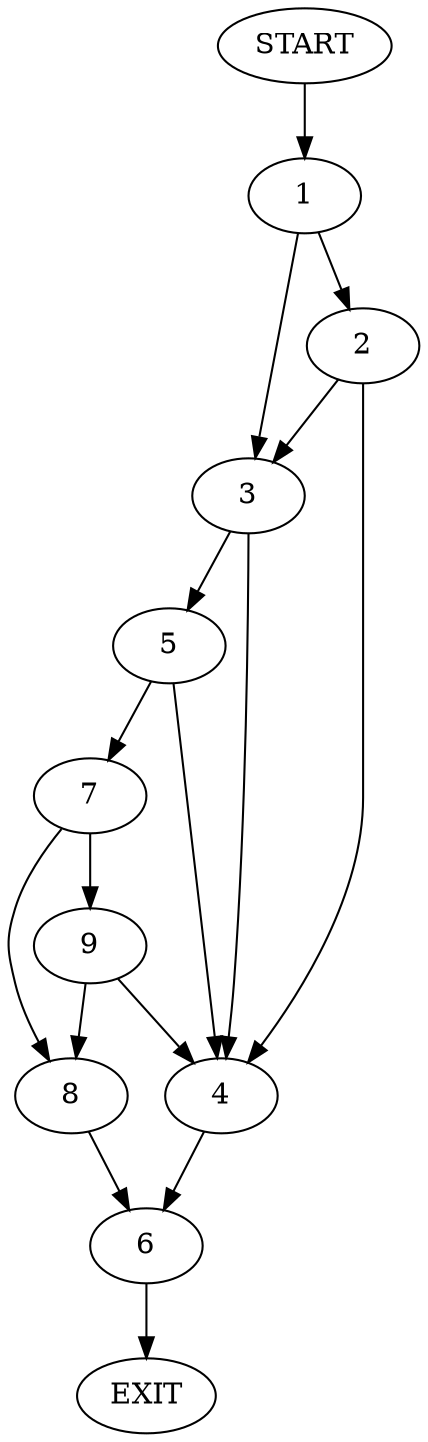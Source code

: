 digraph {
0 [label="START"]
10 [label="EXIT"]
0 -> 1
1 -> 2
1 -> 3
2 -> 4
2 -> 3
3 -> 4
3 -> 5
4 -> 6
5 -> 4
5 -> 7
7 -> 8
7 -> 9
9 -> 4
9 -> 8
8 -> 6
6 -> 10
}

